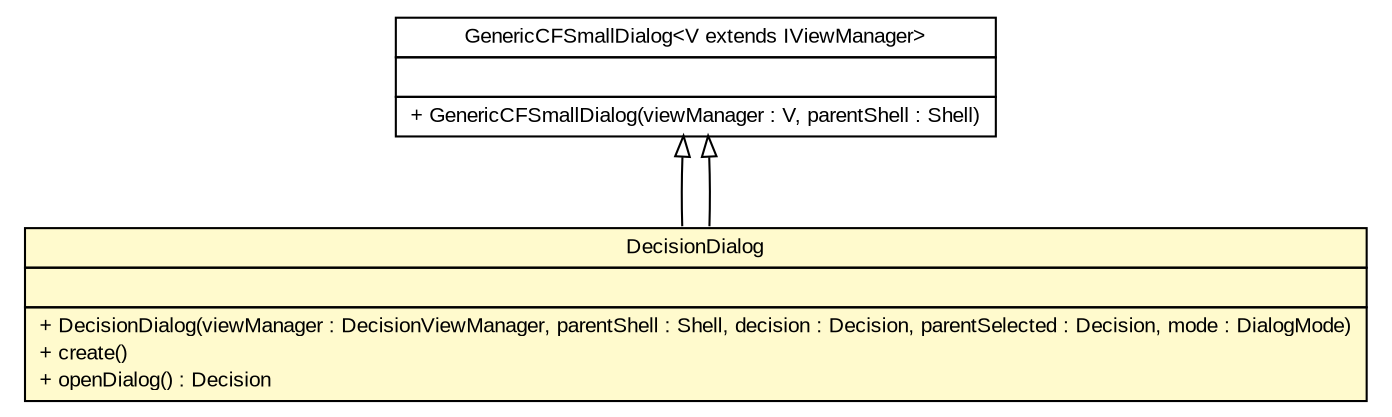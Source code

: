 #!/usr/local/bin/dot
#
# Class diagram 
# Generated by UMLGraph version R5_6-24-gf6e263 (http://www.umlgraph.org/)
#

digraph G {
	edge [fontname="arial",fontsize=10,labelfontname="arial",labelfontsize=10];
	node [fontname="arial",fontsize=10,shape=plaintext];
	nodesep=0.25;
	ranksep=0.5;
	// gov.sandia.cf.parts.dialogs.GenericCFSmallDialog<V extends gov.sandia.cf.parts.ui.IViewManager>
	c89090 [label=<<table title="gov.sandia.cf.parts.dialogs.GenericCFSmallDialog" border="0" cellborder="1" cellspacing="0" cellpadding="2" port="p" href="../../dialogs/GenericCFSmallDialog.html">
		<tr><td><table border="0" cellspacing="0" cellpadding="1">
<tr><td align="center" balign="center"> GenericCFSmallDialog&lt;V extends IViewManager&gt; </td></tr>
		</table></td></tr>
		<tr><td><table border="0" cellspacing="0" cellpadding="1">
<tr><td align="left" balign="left">  </td></tr>
		</table></td></tr>
		<tr><td><table border="0" cellspacing="0" cellpadding="1">
<tr><td align="left" balign="left"> + GenericCFSmallDialog(viewManager : V, parentShell : Shell) </td></tr>
		</table></td></tr>
		</table>>, URL="../../dialogs/GenericCFSmallDialog.html", fontname="arial", fontcolor="black", fontsize=10.0];
	// gov.sandia.cf.parts.ui.decision.DecisionDialog
	c89128 [label=<<table title="gov.sandia.cf.parts.ui.decision.DecisionDialog" border="0" cellborder="1" cellspacing="0" cellpadding="2" port="p" bgcolor="lemonChiffon" href="./DecisionDialog.html">
		<tr><td><table border="0" cellspacing="0" cellpadding="1">
<tr><td align="center" balign="center"> DecisionDialog </td></tr>
		</table></td></tr>
		<tr><td><table border="0" cellspacing="0" cellpadding="1">
<tr><td align="left" balign="left">  </td></tr>
		</table></td></tr>
		<tr><td><table border="0" cellspacing="0" cellpadding="1">
<tr><td align="left" balign="left"> + DecisionDialog(viewManager : DecisionViewManager, parentShell : Shell, decision : Decision, parentSelected : Decision, mode : DialogMode) </td></tr>
<tr><td align="left" balign="left"> + create() </td></tr>
<tr><td align="left" balign="left"> + openDialog() : Decision </td></tr>
		</table></td></tr>
		</table>>, URL="./DecisionDialog.html", fontname="arial", fontcolor="black", fontsize=10.0];
	//gov.sandia.cf.parts.ui.decision.DecisionDialog extends gov.sandia.cf.parts.dialogs.GenericCFSmallDialog<gov.sandia.cf.parts.ui.decision.DecisionViewManager>
	c89090:p -> c89128:p [dir=back,arrowtail=empty];
	//gov.sandia.cf.parts.ui.decision.DecisionDialog extends gov.sandia.cf.parts.dialogs.GenericCFSmallDialog<gov.sandia.cf.parts.ui.decision.DecisionViewManager>
	c89090:p -> c89128:p [dir=back,arrowtail=empty];
}

